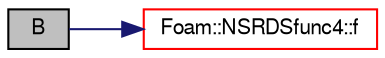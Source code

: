 digraph "B"
{
  bgcolor="transparent";
  edge [fontname="FreeSans",fontsize="10",labelfontname="FreeSans",labelfontsize="10"];
  node [fontname="FreeSans",fontsize="10",shape=record];
  rankdir="LR";
  Node82 [label="B",height=0.2,width=0.4,color="black", fillcolor="grey75", style="filled", fontcolor="black"];
  Node82 -> Node83 [color="midnightblue",fontsize="10",style="solid",fontname="FreeSans"];
  Node83 [label="Foam::NSRDSfunc4::f",height=0.2,width=0.4,color="red",URL="$a30430.html#a44a3c8c9472a1fd8054ed8f5fd36e77a",tooltip="Evaluate the function and return the result. "];
}
